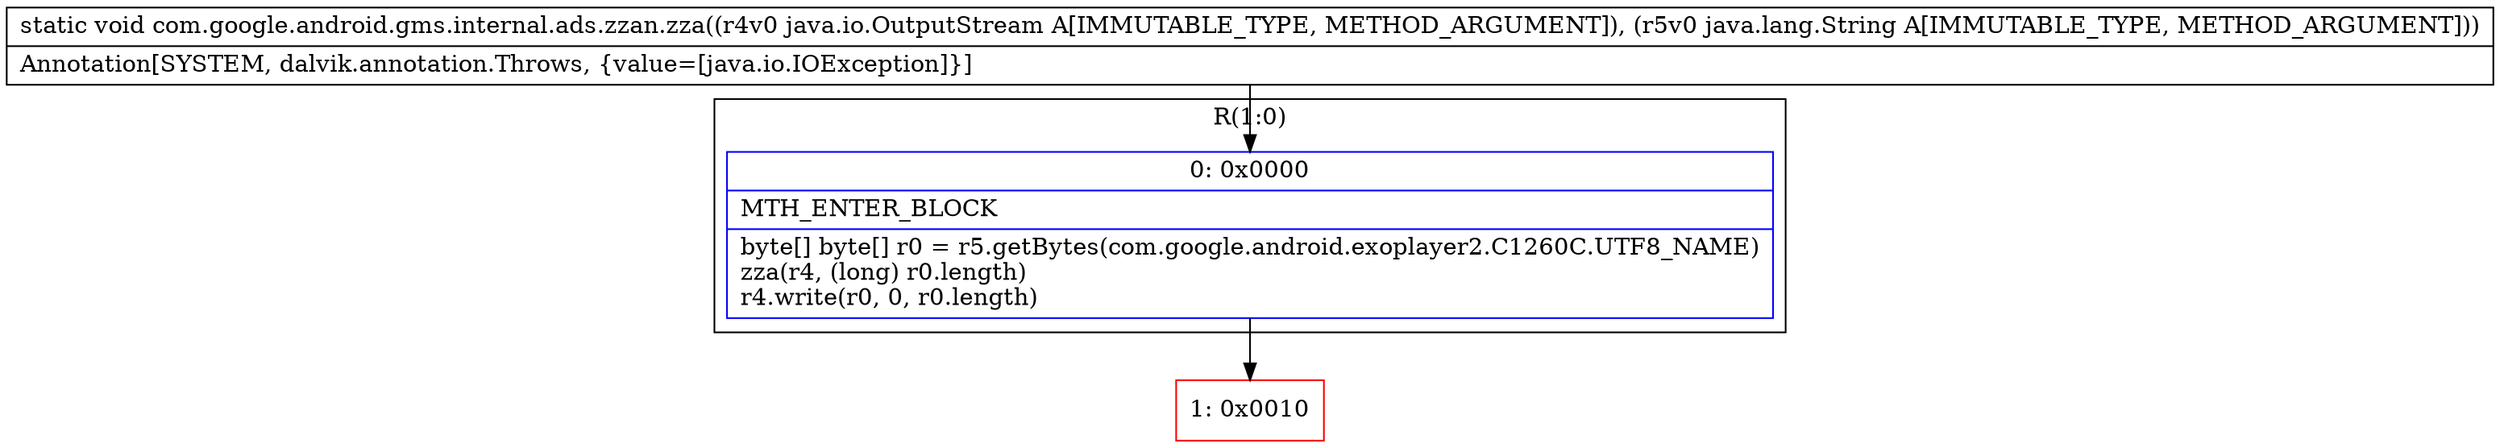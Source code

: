 digraph "CFG forcom.google.android.gms.internal.ads.zzan.zza(Ljava\/io\/OutputStream;Ljava\/lang\/String;)V" {
subgraph cluster_Region_233710874 {
label = "R(1:0)";
node [shape=record,color=blue];
Node_0 [shape=record,label="{0\:\ 0x0000|MTH_ENTER_BLOCK\l|byte[] byte[] r0 = r5.getBytes(com.google.android.exoplayer2.C1260C.UTF8_NAME)\lzza(r4, (long) r0.length)\lr4.write(r0, 0, r0.length)\l}"];
}
Node_1 [shape=record,color=red,label="{1\:\ 0x0010}"];
MethodNode[shape=record,label="{static void com.google.android.gms.internal.ads.zzan.zza((r4v0 java.io.OutputStream A[IMMUTABLE_TYPE, METHOD_ARGUMENT]), (r5v0 java.lang.String A[IMMUTABLE_TYPE, METHOD_ARGUMENT]))  | Annotation[SYSTEM, dalvik.annotation.Throws, \{value=[java.io.IOException]\}]\l}"];
MethodNode -> Node_0;
Node_0 -> Node_1;
}

